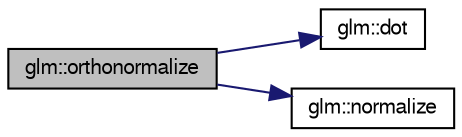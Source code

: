 digraph G
{
  bgcolor="transparent";
  edge [fontname="FreeSans",fontsize=10,labelfontname="FreeSans",labelfontsize=10];
  node [fontname="FreeSans",fontsize=10,shape=record];
  rankdir=LR;
  Node1 [label="glm::orthonormalize",height=0.2,width=0.4,color="black", fillcolor="grey75", style="filled" fontcolor="black"];
  Node1 -> Node2 [color="midnightblue",fontsize=10,style="solid"];
  Node2 [label="glm::dot",height=0.2,width=0.4,color="black",URL="$group__core__func__geometric.html#gc64a3b29d01336161a668d328cac97eb"];
  Node1 -> Node3 [color="midnightblue",fontsize=10,style="solid"];
  Node3 [label="glm::normalize",height=0.2,width=0.4,color="black",URL="$group__core__func__geometric.html#g0feb2bb89ee2743677ad2cb84544bd83"];
}

